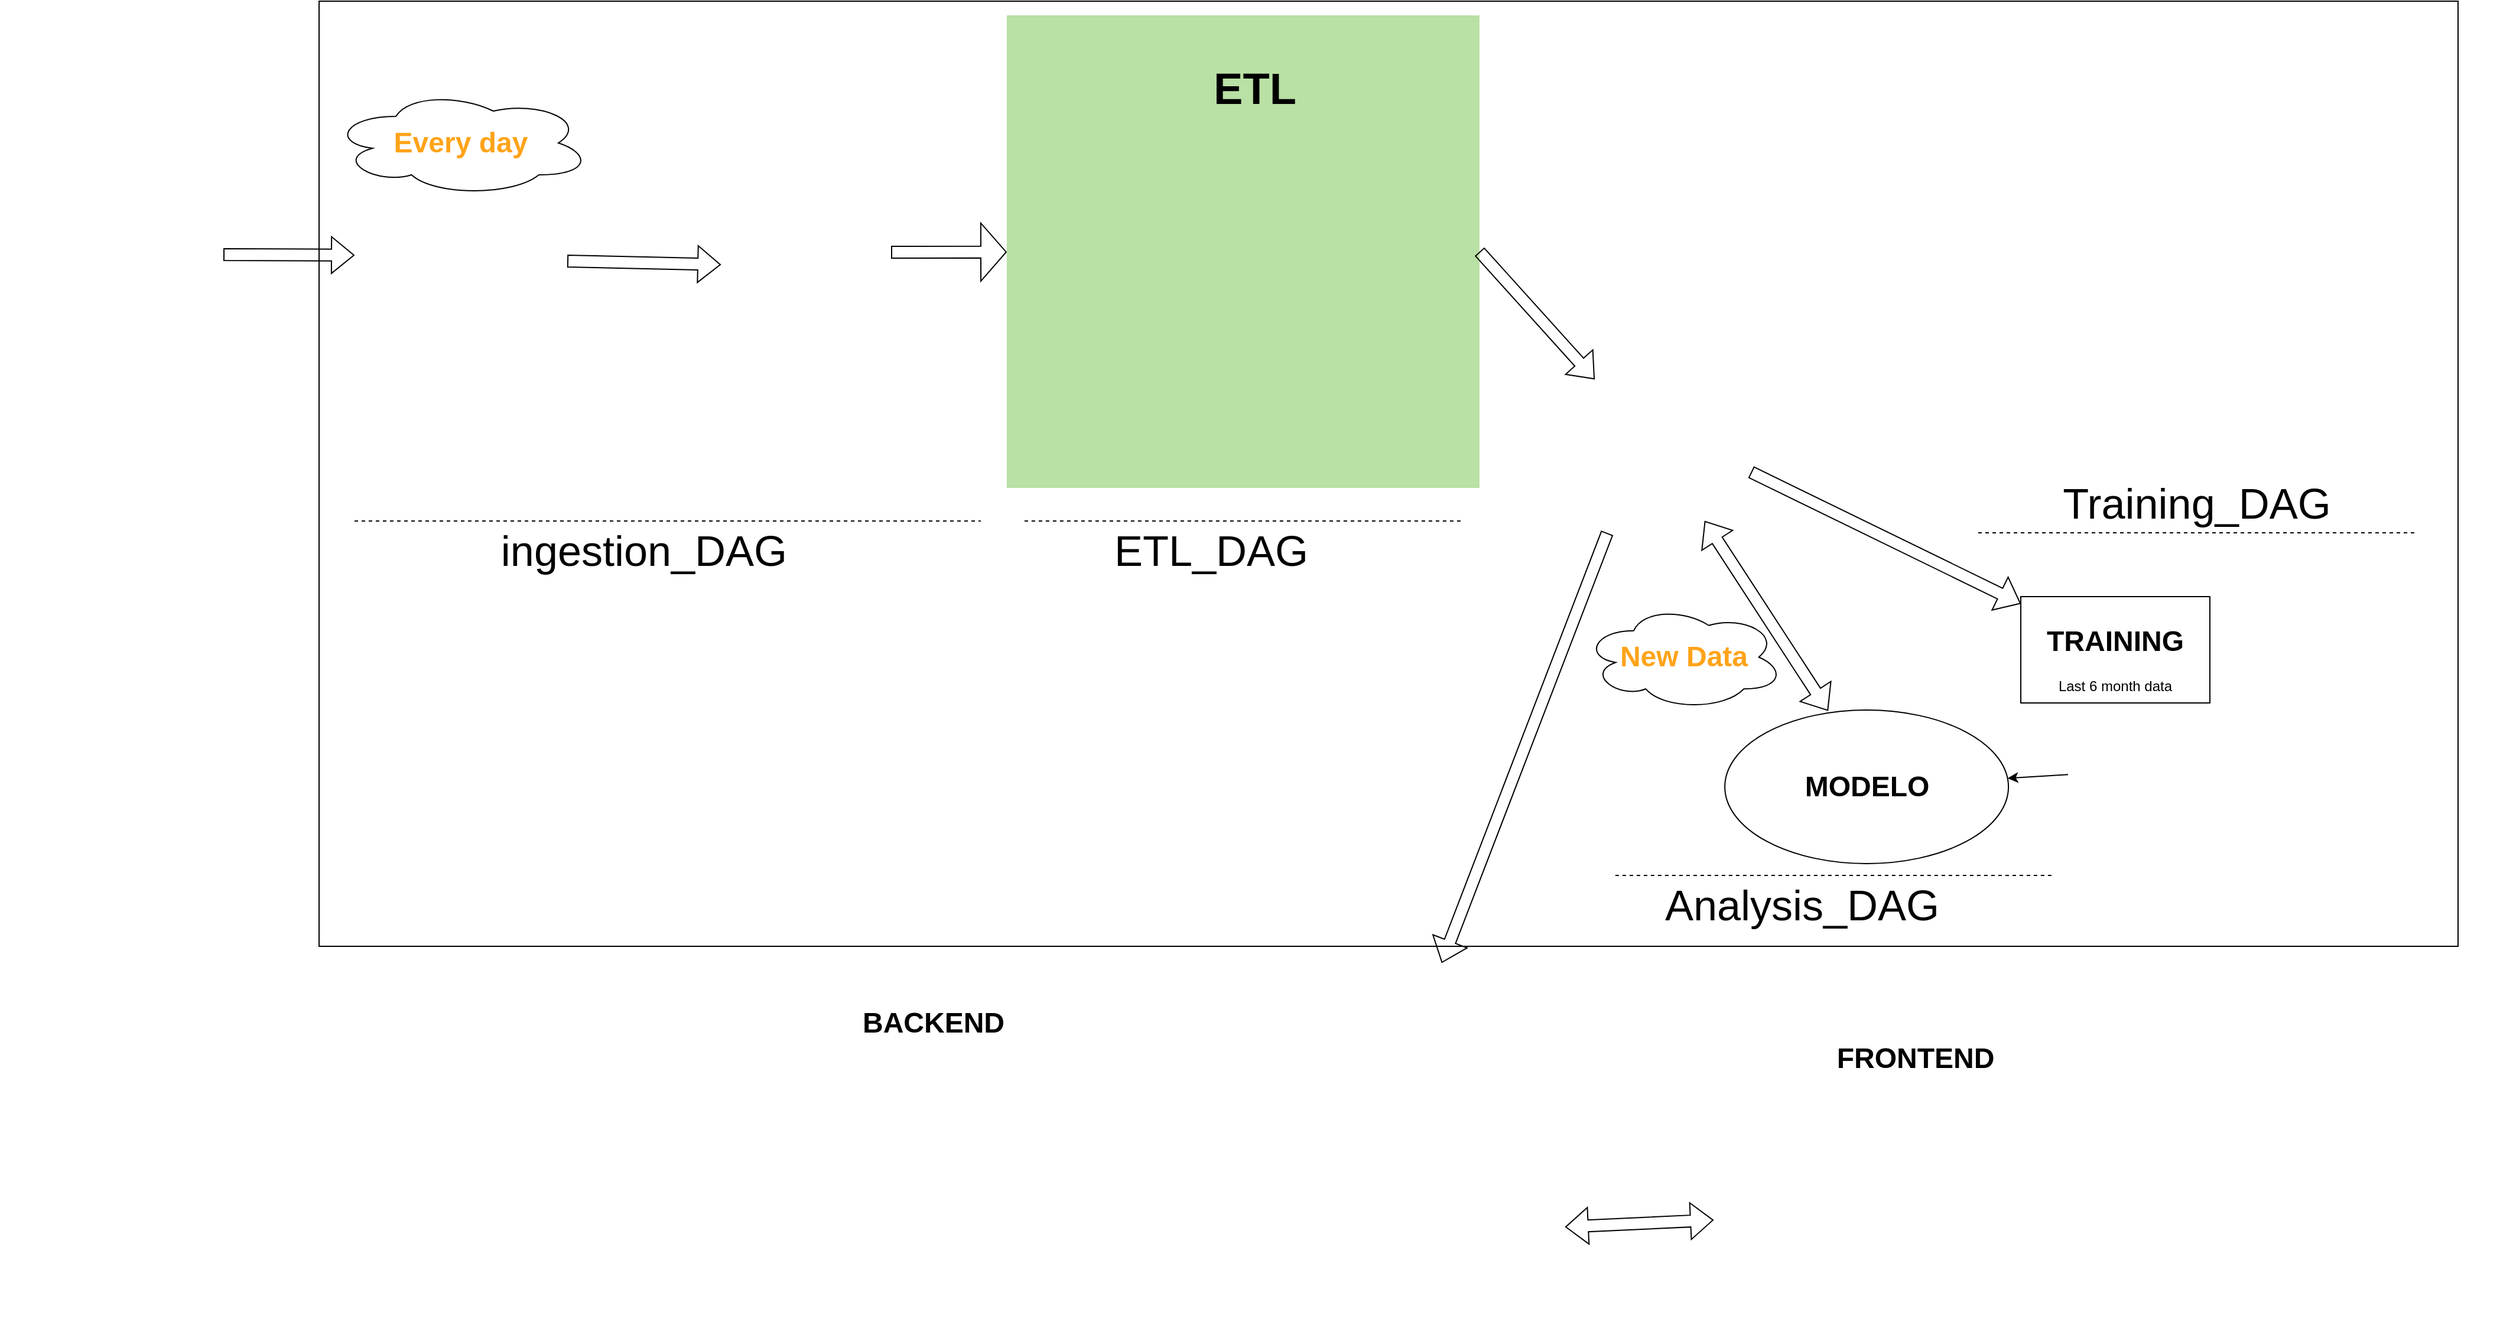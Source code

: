 <mxfile version="21.8.2" type="device">
  <diagram name="Página-1" id="WpARVTJ1HmEQhtYCK2xl">
    <mxGraphModel dx="3616" dy="1273" grid="1" gridSize="10" guides="1" tooltips="1" connect="1" arrows="1" fold="1" page="1" pageScale="1" pageWidth="827" pageHeight="1169" math="0" shadow="0">
      <root>
        <mxCell id="0" />
        <mxCell id="1" parent="0" />
        <mxCell id="OlxuY8mavvK5VCIO3qiq-7" value="" style="rounded=0;whiteSpace=wrap;html=1;" vertex="1" parent="1">
          <mxGeometry x="310" y="80" width="1810" height="800" as="geometry" />
        </mxCell>
        <mxCell id="b7i35RfMixsBGqqHLbo9-1" value="" style="shape=image;verticalLabelPosition=bottom;labelBackgroundColor=default;verticalAlign=top;aspect=fixed;imageAspect=0;image=https://pbs.twimg.com/profile_images/1480200900123762691/6OM3MsTp_400x400.jpg;" parent="1" vertex="1">
          <mxGeometry x="40" y="200" width="189" height="189" as="geometry" />
        </mxCell>
        <mxCell id="b7i35RfMixsBGqqHLbo9-4" value="" style="shape=image;verticalLabelPosition=bottom;labelBackgroundColor=default;verticalAlign=top;aspect=fixed;imageAspect=0;image=https://cdn2.hubspot.net/hubfs/4367560/Imported_Blog_Media/scrapy.png;" parent="1" vertex="1">
          <mxGeometry x="350" y="214.5" width="160" height="160" as="geometry" />
        </mxCell>
        <mxCell id="b7i35RfMixsBGqqHLbo9-5" value="" style="shape=flexArrow;endArrow=classic;html=1;rounded=0;exitX=1;exitY=0.5;exitDx=0;exitDy=0;" parent="1" source="b7i35RfMixsBGqqHLbo9-1" edge="1">
          <mxGeometry width="50" height="50" relative="1" as="geometry">
            <mxPoint x="410" y="290" as="sourcePoint" />
            <mxPoint x="340" y="295" as="targetPoint" />
          </mxGeometry>
        </mxCell>
        <mxCell id="b7i35RfMixsBGqqHLbo9-10" value="&lt;h1&gt;MODELO&lt;/h1&gt;" style="ellipse;whiteSpace=wrap;html=1;" parent="1" vertex="1">
          <mxGeometry x="1499.55" y="680" width="240" height="130" as="geometry" />
        </mxCell>
        <mxCell id="b7i35RfMixsBGqqHLbo9-12" value="" style="shape=flexArrow;endArrow=classic;html=1;rounded=0;entryX=0.122;entryY=0.564;entryDx=0;entryDy=0;entryPerimeter=0;" parent="1" edge="1">
          <mxGeometry width="50" height="50" relative="1" as="geometry">
            <mxPoint x="520" y="300" as="sourcePoint" />
            <mxPoint x="650.008" y="302.996" as="targetPoint" />
          </mxGeometry>
        </mxCell>
        <mxCell id="b7i35RfMixsBGqqHLbo9-17" value="" style="group" parent="1" vertex="1" connectable="0">
          <mxGeometry x="827" y="120" width="573" height="545.5" as="geometry" />
        </mxCell>
        <mxCell id="b7i35RfMixsBGqqHLbo9-14" value="" style="whiteSpace=wrap;html=1;aspect=fixed;fillColor=#B9E0A5;strokeColor=none;" parent="b7i35RfMixsBGqqHLbo9-17" vertex="1">
          <mxGeometry x="64.93" y="-28" width="400" height="400" as="geometry" />
        </mxCell>
        <mxCell id="b7i35RfMixsBGqqHLbo9-15" value="&lt;h1 style=&quot;font-size: 37px;&quot;&gt;ETL&lt;/h1&gt;" style="text;html=1;strokeColor=none;fillColor=none;align=center;verticalAlign=middle;whiteSpace=wrap;rounded=0;" parent="b7i35RfMixsBGqqHLbo9-17" vertex="1">
          <mxGeometry x="180" y="10" width="190" height="50" as="geometry" />
        </mxCell>
        <mxCell id="OlxuY8mavvK5VCIO3qiq-2" value="" style="shape=image;verticalLabelPosition=bottom;labelBackgroundColor=default;verticalAlign=top;aspect=fixed;imageAspect=0;image=https://cms.rootstack.com/sites/default/files/inline-images/Python-Symbol_0.png;" vertex="1" parent="b7i35RfMixsBGqqHLbo9-17">
          <mxGeometry x="120.04" y="90.5" width="289.78" height="163" as="geometry" />
        </mxCell>
        <mxCell id="OlxuY8mavvK5VCIO3qiq-14" value="" style="group" vertex="1" connectable="0" parent="b7i35RfMixsBGqqHLbo9-17">
          <mxGeometry x="-47" y="400" width="570" height="40" as="geometry" />
        </mxCell>
        <mxCell id="OlxuY8mavvK5VCIO3qiq-11" value="" style="endArrow=none;dashed=1;html=1;rounded=0;" edge="1" parent="OlxuY8mavvK5VCIO3qiq-14">
          <mxGeometry width="50" height="50" relative="1" as="geometry">
            <mxPoint x="126.93" as="sourcePoint" />
            <mxPoint x="496.93" as="targetPoint" />
          </mxGeometry>
        </mxCell>
        <mxCell id="OlxuY8mavvK5VCIO3qiq-13" value="&lt;span style=&quot;font-size: 36px;&quot;&gt;ETL_DAG&lt;/span&gt;" style="text;html=1;strokeColor=none;fillColor=none;align=center;verticalAlign=middle;whiteSpace=wrap;rounded=0;" vertex="1" parent="OlxuY8mavvK5VCIO3qiq-14">
          <mxGeometry y="10" width="570" height="30" as="geometry" />
        </mxCell>
        <mxCell id="b7i35RfMixsBGqqHLbo9-16" value="" style="shape=flexArrow;endArrow=classic;html=1;rounded=0;endWidth=38.182;endSize=6.818;" parent="1" target="b7i35RfMixsBGqqHLbo9-14" edge="1">
          <mxGeometry width="50" height="50" relative="1" as="geometry">
            <mxPoint x="794" y="292.5" as="sourcePoint" />
            <mxPoint x="1100" y="220" as="targetPoint" />
          </mxGeometry>
        </mxCell>
        <mxCell id="b7i35RfMixsBGqqHLbo9-20" value="" style="group" parent="1" vertex="1" connectable="0">
          <mxGeometry x="1760" y="640" width="391.25" height="568" as="geometry" />
        </mxCell>
        <mxCell id="b7i35RfMixsBGqqHLbo9-9" value="" style="shape=image;verticalLabelPosition=bottom;labelBackgroundColor=default;verticalAlign=top;aspect=fixed;imageAspect=0;image=https://upload.wikimedia.org/wikipedia/commons/thumb/0/05/Scikit_learn_logo_small.svg/1200px-Scikit_learn_logo_small.svg.png;" parent="b7i35RfMixsBGqqHLbo9-20" vertex="1">
          <mxGeometry x="30" y="-14.5" width="364.09" height="196" as="geometry" />
        </mxCell>
        <mxCell id="b7i35RfMixsBGqqHLbo9-18" value="&lt;h1&gt;TRAINING&lt;/h1&gt;&lt;div&gt;Last 6 month data&lt;/div&gt;" style="rounded=0;whiteSpace=wrap;html=1;" parent="b7i35RfMixsBGqqHLbo9-20" vertex="1">
          <mxGeometry x="-10" y="-56" width="160" height="90" as="geometry" />
        </mxCell>
        <mxCell id="OlxuY8mavvK5VCIO3qiq-30" value="&lt;h1&gt;FRONTEND&lt;/h1&gt;" style="text;html=1;strokeColor=none;fillColor=none;align=center;verticalAlign=middle;whiteSpace=wrap;rounded=0;" vertex="1" parent="b7i35RfMixsBGqqHLbo9-20">
          <mxGeometry x="-128.75" y="320" width="60" height="30" as="geometry" />
        </mxCell>
        <mxCell id="b7i35RfMixsBGqqHLbo9-21" value="" style="endArrow=classic;html=1;rounded=0;" parent="1" source="b7i35RfMixsBGqqHLbo9-9" target="b7i35RfMixsBGqqHLbo9-10" edge="1">
          <mxGeometry width="50" height="50" relative="1" as="geometry">
            <mxPoint x="1170" y="440" as="sourcePoint" />
            <mxPoint x="1220" y="390" as="targetPoint" />
          </mxGeometry>
        </mxCell>
        <mxCell id="b7i35RfMixsBGqqHLbo9-23" value="&lt;h1&gt;&lt;font color=&quot;#ffa319&quot;&gt;Every day&lt;/font&gt;&lt;/h1&gt;" style="ellipse;shape=cloud;whiteSpace=wrap;html=1;" parent="1" vertex="1">
          <mxGeometry x="320" y="155" width="220" height="90" as="geometry" />
        </mxCell>
        <mxCell id="b7i35RfMixsBGqqHLbo9-29" value="" style="shape=image;verticalLabelPosition=bottom;labelBackgroundColor=default;verticalAlign=top;aspect=fixed;imageAspect=0;image=https://res.cloudinary.com/practicaldev/image/fetch/s--rQS9VcWG--/c_imagga_scale,f_auto,fl_progressive,h_720,q_auto,w_1280/https://dev-to-uploads.s3.amazonaws.com/uploads/articles/zojuy79lo3fn3qdt7g6p.png;" parent="1" vertex="1">
          <mxGeometry x="920" y="930" width="444.44" height="250" as="geometry" />
        </mxCell>
        <mxCell id="b7i35RfMixsBGqqHLbo9-30" value="&lt;h1&gt;BACKEND&lt;/h1&gt;" style="text;html=1;strokeColor=none;fillColor=none;align=center;verticalAlign=middle;whiteSpace=wrap;rounded=0;" parent="1" vertex="1">
          <mxGeometry x="800" y="930" width="60" height="30" as="geometry" />
        </mxCell>
        <mxCell id="OlxuY8mavvK5VCIO3qiq-1" value="" style="shape=image;verticalLabelPosition=bottom;labelBackgroundColor=default;verticalAlign=top;aspect=fixed;imageAspect=0;image=https://www.opc-router.de/wp-content/uploads/2021/03/mongodb_thumbnail.png;" vertex="1" parent="1">
          <mxGeometry x="630" y="180" width="178.44" height="240" as="geometry" />
        </mxCell>
        <mxCell id="OlxuY8mavvK5VCIO3qiq-3" value="" style="shape=image;verticalLabelPosition=bottom;labelBackgroundColor=default;verticalAlign=top;aspect=fixed;imageAspect=0;image=https://dc722jrlp2zu8.cloudfront.net/media/django-summernote/2018-03-23/e3372d52-91ff-4e45-90de-79200223e060.jpg;" vertex="1" parent="1">
          <mxGeometry x="1367" y="400" width="153" height="120" as="geometry" />
        </mxCell>
        <mxCell id="OlxuY8mavvK5VCIO3qiq-4" value="" style="shape=flexArrow;endArrow=classic;html=1;rounded=0;exitX=1;exitY=0.5;exitDx=0;exitDy=0;" edge="1" parent="1" source="b7i35RfMixsBGqqHLbo9-14" target="OlxuY8mavvK5VCIO3qiq-3">
          <mxGeometry width="50" height="50" relative="1" as="geometry">
            <mxPoint x="1360" y="262" as="sourcePoint" />
            <mxPoint x="1230" y="310" as="targetPoint" />
          </mxGeometry>
        </mxCell>
        <mxCell id="OlxuY8mavvK5VCIO3qiq-5" value="" style="shape=flexArrow;endArrow=classic;html=1;rounded=0;exitX=1.011;exitY=0.655;exitDx=0;exitDy=0;exitPerimeter=0;" edge="1" parent="1" source="OlxuY8mavvK5VCIO3qiq-3" target="b7i35RfMixsBGqqHLbo9-18">
          <mxGeometry width="50" height="50" relative="1" as="geometry">
            <mxPoint x="1600" y="250" as="sourcePoint" />
            <mxPoint x="1441" y="271" as="targetPoint" />
          </mxGeometry>
        </mxCell>
        <mxCell id="b7i35RfMixsBGqqHLbo9-24" value="&lt;h1&gt;&lt;font color=&quot;#ffa319&quot;&gt;New Data&lt;/font&gt;&lt;/h1&gt;" style="ellipse;shape=cloud;whiteSpace=wrap;html=1;" parent="1" vertex="1">
          <mxGeometry x="1380" y="590.49" width="169.55" height="89.51" as="geometry" />
        </mxCell>
        <mxCell id="b7i35RfMixsBGqqHLbo9-6" value="" style="shape=image;verticalLabelPosition=bottom;labelBackgroundColor=default;verticalAlign=top;aspect=fixed;imageAspect=0;image=https://upload.wikimedia.org/wikipedia/commons/d/de/AirflowLogo.png;" parent="1" vertex="1">
          <mxGeometry x="1460" y="110" width="620.68" height="240" as="geometry" />
        </mxCell>
        <mxCell id="OlxuY8mavvK5VCIO3qiq-9" value="" style="endArrow=none;dashed=1;html=1;rounded=0;" edge="1" parent="1">
          <mxGeometry width="50" height="50" relative="1" as="geometry">
            <mxPoint x="340" y="520" as="sourcePoint" />
            <mxPoint x="870" y="520" as="targetPoint" />
          </mxGeometry>
        </mxCell>
        <mxCell id="OlxuY8mavvK5VCIO3qiq-12" value="&lt;font style=&quot;font-size: 36px;&quot;&gt;ingestion_DAG&lt;/font&gt;" style="text;html=1;strokeColor=none;fillColor=none;align=center;verticalAlign=middle;whiteSpace=wrap;rounded=0;" vertex="1" parent="1">
          <mxGeometry x="300" y="530" width="570" height="30" as="geometry" />
        </mxCell>
        <mxCell id="OlxuY8mavvK5VCIO3qiq-18" value="" style="shape=flexArrow;endArrow=classic;startArrow=classic;html=1;rounded=0;exitX=0.364;exitY=0.005;exitDx=0;exitDy=0;exitPerimeter=0;" edge="1" parent="1" source="b7i35RfMixsBGqqHLbo9-10" target="OlxuY8mavvK5VCIO3qiq-3">
          <mxGeometry width="100" height="100" relative="1" as="geometry">
            <mxPoint x="890" y="630" as="sourcePoint" />
            <mxPoint x="990" y="530" as="targetPoint" />
          </mxGeometry>
        </mxCell>
        <mxCell id="OlxuY8mavvK5VCIO3qiq-21" value="" style="group" vertex="1" connectable="0" parent="1">
          <mxGeometry x="1470" y="359.51" width="570" height="270.981" as="geometry" />
        </mxCell>
        <mxCell id="OlxuY8mavvK5VCIO3qiq-17" value="&lt;span style=&quot;font-size: 36px;&quot;&gt;Training_DAG&lt;/span&gt;" style="text;html=1;strokeColor=none;fillColor=none;align=center;verticalAlign=middle;whiteSpace=wrap;rounded=0;rotation=0;" vertex="1" parent="OlxuY8mavvK5VCIO3qiq-21">
          <mxGeometry x="184" y="130.49" width="490" height="30" as="geometry" />
        </mxCell>
        <mxCell id="OlxuY8mavvK5VCIO3qiq-31" value="" style="endArrow=none;dashed=1;html=1;rounded=0;" edge="1" parent="OlxuY8mavvK5VCIO3qiq-21">
          <mxGeometry width="50" height="50" relative="1" as="geometry">
            <mxPoint x="244.0" y="170.49" as="sourcePoint" />
            <mxPoint x="614" y="170.49" as="targetPoint" />
          </mxGeometry>
        </mxCell>
        <mxCell id="OlxuY8mavvK5VCIO3qiq-29" value="" style="shape=flexArrow;endArrow=classic;html=1;rounded=0;entryX=0;entryY=0;entryDx=0;entryDy=0;" edge="1" parent="1">
          <mxGeometry width="50" height="50" relative="1" as="geometry">
            <mxPoint x="1400" y="530" as="sourcePoint" />
            <mxPoint x="1260" y="894" as="targetPoint" />
          </mxGeometry>
        </mxCell>
        <mxCell id="OlxuY8mavvK5VCIO3qiq-32" value="" style="shape=image;verticalLabelPosition=bottom;labelBackgroundColor=default;verticalAlign=top;aspect=fixed;imageAspect=0;image=https://www.bairesdev.com/wp-content/uploads/2022/06/Picture6-1.svg;" vertex="1" parent="1">
          <mxGeometry x="1490" y="1000" width="331.04" height="208" as="geometry" />
        </mxCell>
        <mxCell id="OlxuY8mavvK5VCIO3qiq-34" value="" style="shape=flexArrow;endArrow=classic;startArrow=classic;html=1;rounded=0;entryX=1;entryY=0.75;entryDx=0;entryDy=0;" edge="1" parent="1" source="OlxuY8mavvK5VCIO3qiq-32" target="b7i35RfMixsBGqqHLbo9-29">
          <mxGeometry width="100" height="100" relative="1" as="geometry">
            <mxPoint x="770" y="660" as="sourcePoint" />
            <mxPoint x="870" y="560" as="targetPoint" />
          </mxGeometry>
        </mxCell>
        <mxCell id="OlxuY8mavvK5VCIO3qiq-36" value="" style="group" vertex="1" connectable="0" parent="1">
          <mxGeometry x="1280" y="820" width="570" height="40" as="geometry" />
        </mxCell>
        <mxCell id="OlxuY8mavvK5VCIO3qiq-37" value="" style="endArrow=none;dashed=1;html=1;rounded=0;" edge="1" parent="OlxuY8mavvK5VCIO3qiq-36">
          <mxGeometry width="50" height="50" relative="1" as="geometry">
            <mxPoint x="126.93" as="sourcePoint" />
            <mxPoint x="496.93" as="targetPoint" />
          </mxGeometry>
        </mxCell>
        <mxCell id="OlxuY8mavvK5VCIO3qiq-38" value="&lt;span style=&quot;font-size: 36px;&quot;&gt;Analysis_DAG&lt;/span&gt;" style="text;html=1;strokeColor=none;fillColor=none;align=center;verticalAlign=middle;whiteSpace=wrap;rounded=0;" vertex="1" parent="OlxuY8mavvK5VCIO3qiq-36">
          <mxGeometry y="10" width="570" height="30" as="geometry" />
        </mxCell>
      </root>
    </mxGraphModel>
  </diagram>
</mxfile>
